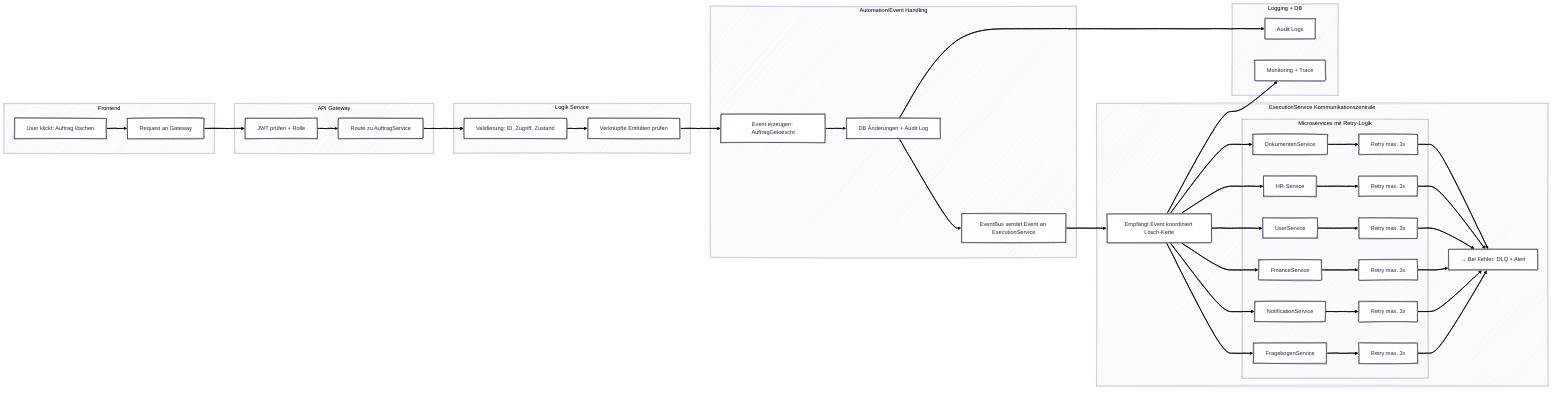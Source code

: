 ---
config:
  theme: redux
  layout: fixed
  look: handDrawn
---
flowchart LR
 subgraph Frontend["Frontend"]
        FE1["User klickt: Auftrag löschen"]
        FE2["Request an Gateway"]
  end
 subgraph Gateway["API Gateway"]
        GW1["JWT prüfen + Rolle"]
        GW2["Route zu AuftragService"]
  end
 subgraph Logic["Logik Service"]
        LG1["Validierung: ID, Zugriff, Zustand"]
        LG2["Verknüpfte Entitäten prüfen"]
  end
 subgraph Automation["Automation/Event Handling"]
        AUTO1["Event erzeugen: AuftragGeloescht"]
        AUTO2["DB Änderungen + Audit Log"]
        EVENTBUS["EventBus sendet Event an ExecutionService"]
  end
 subgraph Services["Microservices mit Retry-Logik"]
        SVC1["DokumentenService"]
        R1["Retry max. 3x"]
        SVC2["HR-Service"]
        R2["Retry max. 3x"]
        SVC3["UserService"]
        R3["Retry max. 3x"]
        SVC4["FinanceService"]
        R4["Retry max. 3x"]
        SVC5["NotificationService"]
        R5["Retry max. 3x"]
        SVC6["FragebogenService"]
        R6["Retry max. 3x"]
  end
 subgraph Execution["ExecutionService Kommunikationszentrale"]
        EXEC1["Empfängt Event koordiniert Lösch-Kette"]
        Services
        DLQ["→ Bei Fehler: DLQ + Alert"]
  end
 subgraph Persistenz["Logging + DB"]
        DB1["Audit Logs"]
        DB2["Monitoring + Trace"]
  end
    FE1 --> FE2
    FE2 --> GW1
    GW1 --> GW2
    GW2 --> LG1
    LG1 --> LG2
    LG2 --> AUTO1
    AUTO1 --> AUTO2
    AUTO2 --> EVENTBUS & DB1
    EVENTBUS --> EXEC1
    EXEC1 --> SVC1 & SVC2 & SVC3 & SVC4 & SVC5 & SVC6 & DB2
    SVC1 --> R1
    R1 --> DLQ
    SVC2 --> R2
    R2 --> DLQ
    SVC3 --> R3
    R3 --> DLQ
    SVC4 --> R4
    R4 --> DLQ
    SVC5 --> R5
    R5 --> DLQ
    SVC6 --> R6
    R6 --> DLQ